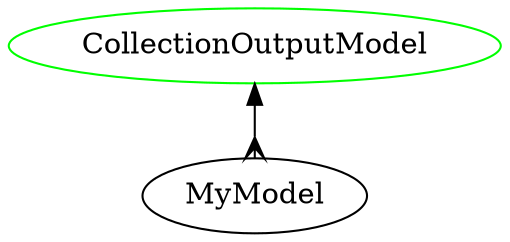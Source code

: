 digraph "CollectionOutputModel" {
  overlap = false
  splines = true
  injector [label="CollectionOutputModel",color=green];
  node1 [label="MyModel"];
  injector -> node1 [dir=both, arrowtail=normal, arrowhead=crow];
}
